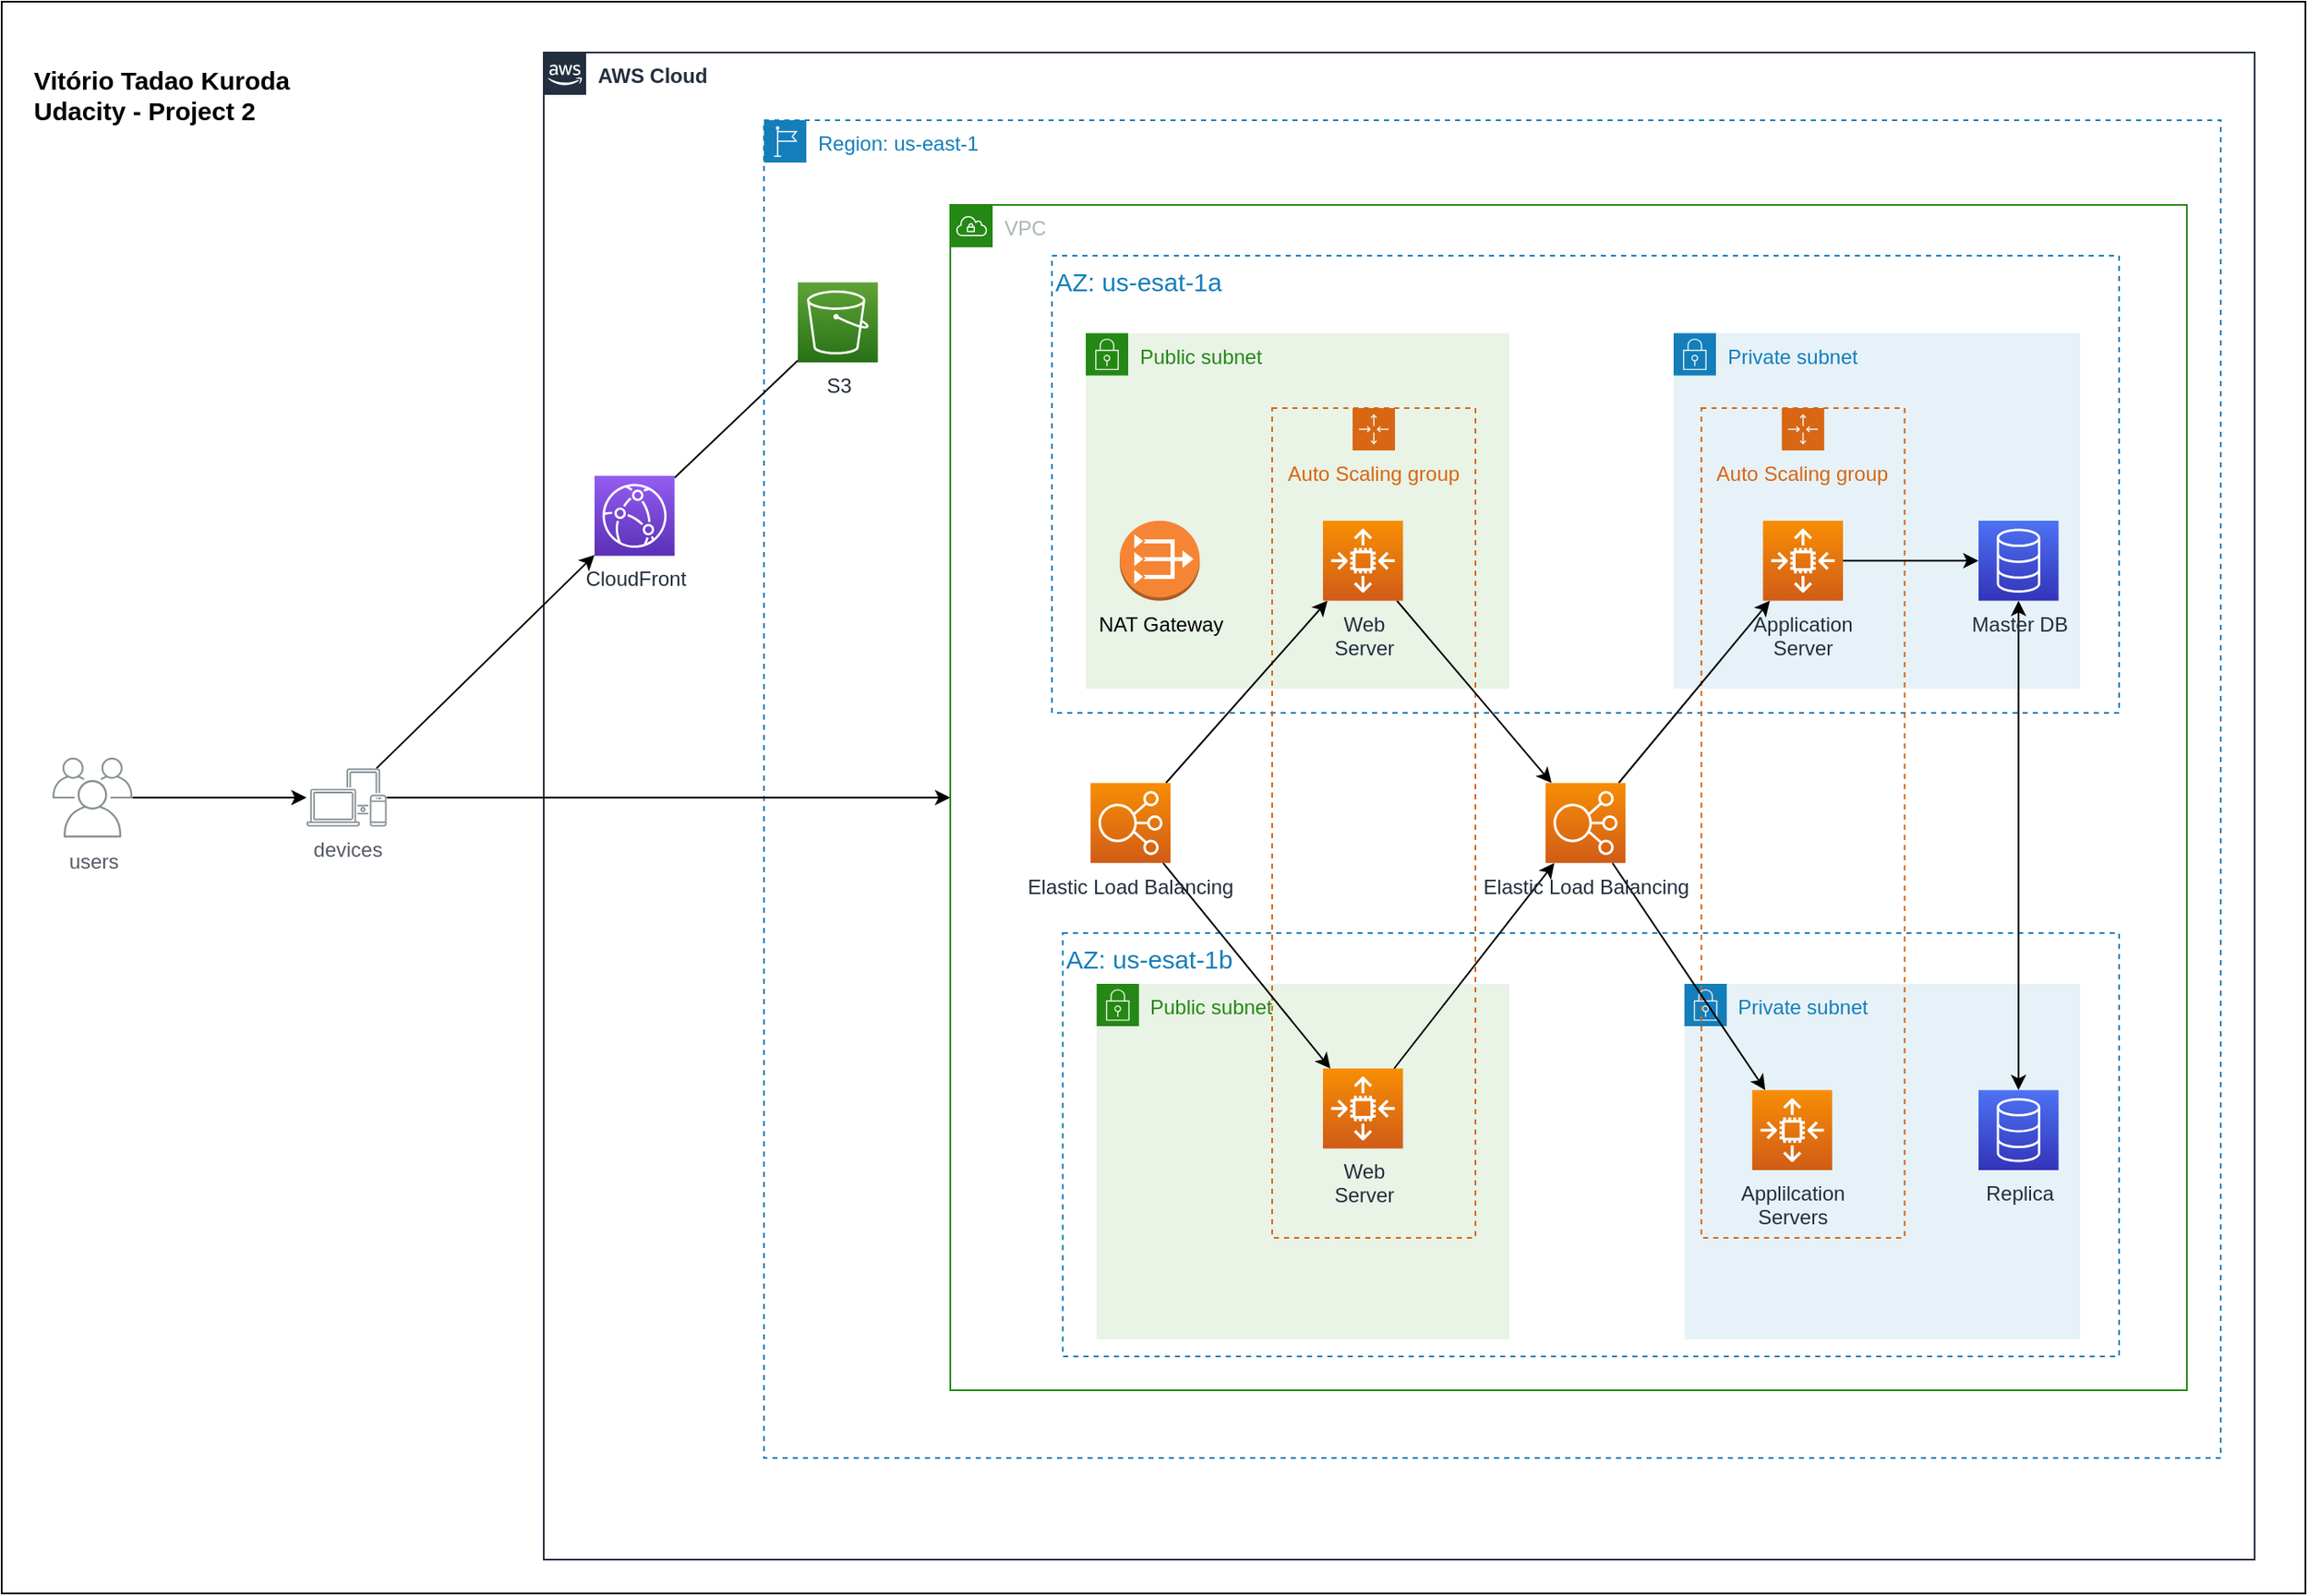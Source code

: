 <mxfile version="14.6.13" type="device" pages="2"><diagram id="rFyN48IHE8T1D7Lk6QfZ" name="Part 1"><mxGraphModel dx="2797" dy="1320" grid="1" gridSize="10" guides="1" tooltips="1" connect="1" arrows="1" fold="1" page="1" pageScale="1" pageWidth="827" pageHeight="1169" math="0" shadow="0"><root><mxCell id="0"/><mxCell id="1" parent="0"/><mxCell id="o8eoO-jk6uXOmHy0I1AO-51" value="" style="rounded=0;whiteSpace=wrap;html=1;fontSize=12;align=left;" parent="1" vertex="1"><mxGeometry x="-800" y="30" width="1360" height="940" as="geometry"/></mxCell><mxCell id="o8eoO-jk6uXOmHy0I1AO-1" value="AWS Cloud" style="points=[[0,0],[0.25,0],[0.5,0],[0.75,0],[1,0],[1,0.25],[1,0.5],[1,0.75],[1,1],[0.75,1],[0.5,1],[0.25,1],[0,1],[0,0.75],[0,0.5],[0,0.25]];outlineConnect=0;gradientColor=none;html=1;whiteSpace=wrap;fontSize=12;fontStyle=1;shape=mxgraph.aws4.group;grIcon=mxgraph.aws4.group_aws_cloud_alt;strokeColor=#232F3E;fillColor=none;verticalAlign=top;align=left;spacingLeft=30;fontColor=#232F3E;dashed=0;" parent="1" vertex="1"><mxGeometry x="-480" y="60" width="1010" height="890" as="geometry"/></mxCell><mxCell id="o8eoO-jk6uXOmHy0I1AO-2" value="Vitório Tadao Kuroda&lt;br&gt;&lt;div&gt;&lt;span&gt;Udacity - Project 2&lt;/span&gt;&lt;/div&gt;" style="text;html=1;strokeColor=none;fillColor=none;align=left;verticalAlign=middle;whiteSpace=wrap;rounded=0;fontSize=15;fontStyle=1" parent="1" vertex="1"><mxGeometry x="-782.76" y="60" width="210" height="50" as="geometry"/></mxCell><mxCell id="o8eoO-jk6uXOmHy0I1AO-3" value="Region: us-east-1" style="points=[[0,0],[0.25,0],[0.5,0],[0.75,0],[1,0],[1,0.25],[1,0.5],[1,0.75],[1,1],[0.75,1],[0.5,1],[0.25,1],[0,1],[0,0.75],[0,0.5],[0,0.25]];outlineConnect=0;gradientColor=none;html=1;whiteSpace=wrap;fontSize=12;fontStyle=0;shape=mxgraph.aws4.group;grIcon=mxgraph.aws4.group_region;strokeColor=#147EBA;fillColor=none;verticalAlign=top;align=left;spacingLeft=30;fontColor=#147EBA;dashed=1;" parent="1" vertex="1"><mxGeometry x="-350" y="100" width="860" height="790" as="geometry"/></mxCell><mxCell id="o8eoO-jk6uXOmHy0I1AO-25" style="edgeStyle=none;rounded=0;orthogonalLoop=1;jettySize=auto;html=1;fontSize=12;endArrow=classic;endFill=1;startArrow=none;startFill=0;" parent="1" source="o8eoO-jk6uXOmHy0I1AO-4" target="o8eoO-jk6uXOmHy0I1AO-19" edge="1"><mxGeometry relative="1" as="geometry"/></mxCell><mxCell id="o8eoO-jk6uXOmHy0I1AO-36" style="edgeStyle=none;rounded=0;orthogonalLoop=1;jettySize=auto;html=1;entryX=0;entryY=0.5;entryDx=0;entryDy=0;fontSize=12;endArrow=classic;endFill=1;startArrow=none;startFill=0;" parent="1" source="o8eoO-jk6uXOmHy0I1AO-4" target="o8eoO-jk6uXOmHy0I1AO-6" edge="1"><mxGeometry relative="1" as="geometry"/></mxCell><mxCell id="o8eoO-jk6uXOmHy0I1AO-4" value="devices" style="outlineConnect=0;gradientColor=none;fontColor=#545B64;strokeColor=none;fillColor=#879196;dashed=0;verticalLabelPosition=bottom;verticalAlign=top;align=center;html=1;fontSize=12;fontStyle=0;aspect=fixed;shape=mxgraph.aws4.illustration_devices;pointerEvents=1" parent="1" vertex="1"><mxGeometry x="-620" y="482.75" width="47.244" height="34.49" as="geometry"/></mxCell><mxCell id="o8eoO-jk6uXOmHy0I1AO-24" style="edgeStyle=none;rounded=0;orthogonalLoop=1;jettySize=auto;html=1;fontSize=12;endArrow=classic;endFill=1;" parent="1" source="o8eoO-jk6uXOmHy0I1AO-5" target="o8eoO-jk6uXOmHy0I1AO-4" edge="1"><mxGeometry relative="1" as="geometry"/></mxCell><mxCell id="o8eoO-jk6uXOmHy0I1AO-5" value="users" style="outlineConnect=0;gradientColor=none;fontColor=#545B64;strokeColor=none;fillColor=#879196;dashed=0;verticalLabelPosition=bottom;verticalAlign=top;align=center;html=1;fontSize=12;fontStyle=0;aspect=fixed;shape=mxgraph.aws4.illustration_users;pointerEvents=1" parent="1" vertex="1"><mxGeometry x="-770" y="476.38" width="47.244" height="47.24" as="geometry"/></mxCell><mxCell id="o8eoO-jk6uXOmHy0I1AO-6" value="VPC" style="points=[[0,0],[0.25,0],[0.5,0],[0.75,0],[1,0],[1,0.25],[1,0.5],[1,0.75],[1,1],[0.75,1],[0.5,1],[0.25,1],[0,1],[0,0.75],[0,0.5],[0,0.25]];outlineConnect=0;gradientColor=none;html=1;whiteSpace=wrap;fontSize=12;fontStyle=0;shape=mxgraph.aws4.group;grIcon=mxgraph.aws4.group_vpc;strokeColor=#248814;fillColor=none;verticalAlign=top;align=left;spacingLeft=30;fontColor=#AAB7B8;dashed=0;" parent="1" vertex="1"><mxGeometry x="-240" y="150" width="730" height="700" as="geometry"/></mxCell><mxCell id="o8eoO-jk6uXOmHy0I1AO-7" value="AZ: us-esat-1a" style="fillColor=none;strokeColor=#147EBA;dashed=1;verticalAlign=top;fontStyle=0;fontColor=#147EBA;fontSize=15;align=left;" parent="1" vertex="1"><mxGeometry x="-180" y="180" width="630" height="270" as="geometry"/></mxCell><mxCell id="o8eoO-jk6uXOmHy0I1AO-8" value="AZ: us-esat-1b" style="fillColor=none;strokeColor=#147EBA;dashed=1;verticalAlign=top;fontStyle=0;fontColor=#147EBA;fontSize=15;align=left;" parent="1" vertex="1"><mxGeometry x="-173.62" y="580" width="623.62" height="250" as="geometry"/></mxCell><mxCell id="o8eoO-jk6uXOmHy0I1AO-9" value="Private subnet" style="points=[[0,0],[0.25,0],[0.5,0],[0.75,0],[1,0],[1,0.25],[1,0.5],[1,0.75],[1,1],[0.75,1],[0.5,1],[0.25,1],[0,1],[0,0.75],[0,0.5],[0,0.25]];outlineConnect=0;gradientColor=none;html=1;whiteSpace=wrap;fontSize=12;fontStyle=0;shape=mxgraph.aws4.group;grIcon=mxgraph.aws4.group_security_group;grStroke=0;strokeColor=#147EBA;fillColor=#E6F2F8;verticalAlign=top;align=left;spacingLeft=30;fontColor=#147EBA;dashed=0;" parent="1" vertex="1"><mxGeometry x="187" y="225.75" width="240" height="210" as="geometry"/></mxCell><mxCell id="o8eoO-jk6uXOmHy0I1AO-10" value="Private subnet" style="points=[[0,0],[0.25,0],[0.5,0],[0.75,0],[1,0],[1,0.25],[1,0.5],[1,0.75],[1,1],[0.75,1],[0.5,1],[0.25,1],[0,1],[0,0.75],[0,0.5],[0,0.25]];outlineConnect=0;gradientColor=none;html=1;whiteSpace=wrap;fontSize=12;fontStyle=0;shape=mxgraph.aws4.group;grIcon=mxgraph.aws4.group_security_group;grStroke=0;strokeColor=#147EBA;fillColor=#E6F2F8;verticalAlign=top;align=left;spacingLeft=30;fontColor=#147EBA;dashed=0;" parent="1" vertex="1"><mxGeometry x="193.38" y="610" width="233.62" height="210" as="geometry"/></mxCell><mxCell id="o8eoO-jk6uXOmHy0I1AO-11" value="Public subnet" style="points=[[0,0],[0.25,0],[0.5,0],[0.75,0],[1,0],[1,0.25],[1,0.5],[1,0.75],[1,1],[0.75,1],[0.5,1],[0.25,1],[0,1],[0,0.75],[0,0.5],[0,0.25]];outlineConnect=0;gradientColor=none;html=1;whiteSpace=wrap;fontSize=12;fontStyle=0;shape=mxgraph.aws4.group;grIcon=mxgraph.aws4.group_security_group;grStroke=0;strokeColor=#248814;fillColor=#E9F3E6;verticalAlign=top;align=left;spacingLeft=30;fontColor=#248814;dashed=0;" parent="1" vertex="1"><mxGeometry x="-160" y="225.75" width="250" height="210" as="geometry"/></mxCell><mxCell id="o8eoO-jk6uXOmHy0I1AO-12" value="Public subnet" style="points=[[0,0],[0.25,0],[0.5,0],[0.75,0],[1,0],[1,0.25],[1,0.5],[1,0.75],[1,1],[0.75,1],[0.5,1],[0.25,1],[0,1],[0,0.75],[0,0.5],[0,0.25]];outlineConnect=0;gradientColor=none;html=1;whiteSpace=wrap;fontSize=12;fontStyle=0;shape=mxgraph.aws4.group;grIcon=mxgraph.aws4.group_security_group;grStroke=0;strokeColor=#248814;fillColor=#E9F3E6;verticalAlign=top;align=left;spacingLeft=30;fontColor=#248814;dashed=0;" parent="1" vertex="1"><mxGeometry x="-153.62" y="610" width="243.62" height="210" as="geometry"/></mxCell><mxCell id="o8eoO-jk6uXOmHy0I1AO-18" value="NAT Gateway" style="outlineConnect=0;dashed=0;verticalLabelPosition=bottom;verticalAlign=top;align=center;html=1;shape=mxgraph.aws3.vpc_nat_gateway;fillColor=#F58534;gradientColor=none;fontSize=12;" parent="1" vertex="1"><mxGeometry x="-140" y="336.5" width="47.244" height="47.244" as="geometry"/></mxCell><mxCell id="o8eoO-jk6uXOmHy0I1AO-22" style="rounded=0;orthogonalLoop=1;jettySize=auto;html=1;fontSize=12;endArrow=none;endFill=0;" parent="1" source="o8eoO-jk6uXOmHy0I1AO-19" target="o8eoO-jk6uXOmHy0I1AO-20" edge="1"><mxGeometry relative="1" as="geometry"/></mxCell><mxCell id="o8eoO-jk6uXOmHy0I1AO-19" value="CloudFront" style="points=[[0,0,0],[0.25,0,0],[0.5,0,0],[0.75,0,0],[1,0,0],[0,1,0],[0.25,1,0],[0.5,1,0],[0.75,1,0],[1,1,0],[0,0.25,0],[0,0.5,0],[0,0.75,0],[1,0.25,0],[1,0.5,0],[1,0.75,0]];outlineConnect=0;fontColor=#232F3E;gradientColor=#945DF2;gradientDirection=north;fillColor=#5A30B5;strokeColor=#ffffff;dashed=0;verticalLabelPosition=bottom;verticalAlign=top;align=center;html=1;fontSize=12;fontStyle=0;aspect=fixed;shape=mxgraph.aws4.resourceIcon;resIcon=mxgraph.aws4.cloudfront;" parent="1" vertex="1"><mxGeometry x="-450" y="310" width="47.244" height="47.244" as="geometry"/></mxCell><mxCell id="o8eoO-jk6uXOmHy0I1AO-20" value="S3" style="points=[[0,0,0],[0.25,0,0],[0.5,0,0],[0.75,0,0],[1,0,0],[0,1,0],[0.25,1,0],[0.5,1,0],[0.75,1,0],[1,1,0],[0,0.25,0],[0,0.5,0],[0,0.75,0],[1,0.25,0],[1,0.5,0],[1,0.75,0]];outlineConnect=0;fontColor=#232F3E;gradientColor=#60A337;gradientDirection=north;fillColor=#277116;strokeColor=#ffffff;dashed=0;verticalLabelPosition=bottom;verticalAlign=top;align=center;html=1;fontSize=12;fontStyle=0;aspect=fixed;shape=mxgraph.aws4.resourceIcon;resIcon=mxgraph.aws4.s3;" parent="1" vertex="1"><mxGeometry x="-330" y="195.76" width="47.244" height="47.244" as="geometry"/></mxCell><mxCell id="o8eoO-jk6uXOmHy0I1AO-50" style="edgeStyle=none;rounded=0;orthogonalLoop=1;jettySize=auto;html=1;fontSize=12;startArrow=classic;startFill=1;endArrow=classic;endFill=1;" parent="1" source="o8eoO-jk6uXOmHy0I1AO-26" target="o8eoO-jk6uXOmHy0I1AO-27" edge="1"><mxGeometry relative="1" as="geometry"/></mxCell><mxCell id="o8eoO-jk6uXOmHy0I1AO-26" value="Master DB" style="points=[[0,0,0],[0.25,0,0],[0.5,0,0],[0.75,0,0],[1,0,0],[0,1,0],[0.25,1,0],[0.5,1,0],[0.75,1,0],[1,1,0],[0,0.25,0],[0,0.5,0],[0,0.75,0],[1,0.25,0],[1,0.5,0],[1,0.75,0]];outlineConnect=0;fontColor=#232F3E;gradientColor=#4D72F3;gradientDirection=north;fillColor=#3334B9;strokeColor=#ffffff;dashed=0;verticalLabelPosition=bottom;verticalAlign=top;align=center;html=1;fontSize=12;fontStyle=0;aspect=fixed;shape=mxgraph.aws4.resourceIcon;resIcon=mxgraph.aws4.database;" parent="1" vertex="1"><mxGeometry x="367" y="336.5" width="47.244" height="47.24" as="geometry"/></mxCell><mxCell id="o8eoO-jk6uXOmHy0I1AO-27" value="Replica" style="points=[[0,0,0],[0.25,0,0],[0.5,0,0],[0.75,0,0],[1,0,0],[0,1,0],[0.25,1,0],[0.5,1,0],[0.75,1,0],[1,1,0],[0,0.25,0],[0,0.5,0],[0,0.75,0],[1,0.25,0],[1,0.5,0],[1,0.75,0]];outlineConnect=0;fontColor=#232F3E;gradientColor=#4D72F3;gradientDirection=north;fillColor=#3334B9;strokeColor=#ffffff;dashed=0;verticalLabelPosition=bottom;verticalAlign=top;align=center;html=1;fontSize=12;fontStyle=0;aspect=fixed;shape=mxgraph.aws4.resourceIcon;resIcon=mxgraph.aws4.database;" parent="1" vertex="1"><mxGeometry x="367" y="672.76" width="47.244" height="47.24" as="geometry"/></mxCell><mxCell id="o8eoO-jk6uXOmHy0I1AO-37" value="Auto Scaling group" style="points=[[0,0],[0.25,0],[0.5,0],[0.75,0],[1,0],[1,0.25],[1,0.5],[1,0.75],[1,1],[0.75,1],[0.5,1],[0.25,1],[0,1],[0,0.75],[0,0.5],[0,0.25]];outlineConnect=0;gradientColor=none;html=1;whiteSpace=wrap;fontSize=12;fontStyle=0;shape=mxgraph.aws4.groupCenter;grIcon=mxgraph.aws4.group_auto_scaling_group;grStroke=1;strokeColor=#D86613;fillColor=none;verticalAlign=top;align=center;fontColor=#D86613;dashed=1;spacingTop=25;" parent="1" vertex="1"><mxGeometry x="-50" y="270" width="120" height="490" as="geometry"/></mxCell><mxCell id="o8eoO-jk6uXOmHy0I1AO-46" style="edgeStyle=none;rounded=0;orthogonalLoop=1;jettySize=auto;html=1;fontSize=12;startArrow=none;startFill=0;endArrow=classic;endFill=1;" parent="1" source="o8eoO-jk6uXOmHy0I1AO-34" target="o8eoO-jk6uXOmHy0I1AO-40" edge="1"><mxGeometry relative="1" as="geometry"/></mxCell><mxCell id="o8eoO-jk6uXOmHy0I1AO-34" value="Web&lt;br&gt;Server" style="points=[[0,0,0],[0.25,0,0],[0.5,0,0],[0.75,0,0],[1,0,0],[0,1,0],[0.25,1,0],[0.5,1,0],[0.75,1,0],[1,1,0],[0,0.25,0],[0,0.5,0],[0,0.75,0],[1,0.25,0],[1,0.5,0],[1,0.75,0]];outlineConnect=0;fontColor=#232F3E;gradientColor=#F78E04;gradientDirection=north;fillColor=#D05C17;strokeColor=#ffffff;dashed=0;verticalLabelPosition=bottom;verticalAlign=top;align=center;html=1;fontSize=12;fontStyle=0;aspect=fixed;shape=mxgraph.aws4.resourceIcon;resIcon=mxgraph.aws4.auto_scaling2;" parent="1" vertex="1"><mxGeometry x="-20" y="336.5" width="47.244" height="47.24" as="geometry"/></mxCell><mxCell id="o8eoO-jk6uXOmHy0I1AO-47" style="edgeStyle=none;rounded=0;orthogonalLoop=1;jettySize=auto;html=1;fontSize=12;startArrow=none;startFill=0;endArrow=classic;endFill=1;" parent="1" source="o8eoO-jk6uXOmHy0I1AO-31" target="o8eoO-jk6uXOmHy0I1AO-40" edge="1"><mxGeometry relative="1" as="geometry"/></mxCell><mxCell id="o8eoO-jk6uXOmHy0I1AO-31" value="Web&lt;br&gt;Server" style="points=[[0,0,0],[0.25,0,0],[0.5,0,0],[0.75,0,0],[1,0,0],[0,1,0],[0.25,1,0],[0.5,1,0],[0.75,1,0],[1,1,0],[0,0.25,0],[0,0.5,0],[0,0.75,0],[1,0.25,0],[1,0.5,0],[1,0.75,0]];outlineConnect=0;fontColor=#232F3E;gradientColor=#F78E04;gradientDirection=north;fillColor=#D05C17;strokeColor=#ffffff;dashed=0;verticalLabelPosition=bottom;verticalAlign=top;align=center;html=1;fontSize=12;fontStyle=0;aspect=fixed;shape=mxgraph.aws4.resourceIcon;resIcon=mxgraph.aws4.auto_scaling2;" parent="1" vertex="1"><mxGeometry x="-20" y="660" width="47.244" height="47.24" as="geometry"/></mxCell><mxCell id="o8eoO-jk6uXOmHy0I1AO-38" value="Auto Scaling group" style="points=[[0,0],[0.25,0],[0.5,0],[0.75,0],[1,0],[1,0.25],[1,0.5],[1,0.75],[1,1],[0.75,1],[0.5,1],[0.25,1],[0,1],[0,0.75],[0,0.5],[0,0.25]];outlineConnect=0;gradientColor=none;html=1;whiteSpace=wrap;fontSize=12;fontStyle=0;shape=mxgraph.aws4.groupCenter;grIcon=mxgraph.aws4.group_auto_scaling_group;grStroke=1;strokeColor=#D86613;fillColor=none;verticalAlign=top;align=center;fontColor=#D86613;dashed=1;spacingTop=25;" parent="1" vertex="1"><mxGeometry x="203.38" y="270" width="120" height="490" as="geometry"/></mxCell><mxCell id="o8eoO-jk6uXOmHy0I1AO-49" style="edgeStyle=none;rounded=0;orthogonalLoop=1;jettySize=auto;html=1;entryX=0;entryY=0.5;entryDx=0;entryDy=0;entryPerimeter=0;fontSize=12;startArrow=none;startFill=0;endArrow=classic;endFill=1;" parent="1" source="o8eoO-jk6uXOmHy0I1AO-33" target="o8eoO-jk6uXOmHy0I1AO-26" edge="1"><mxGeometry relative="1" as="geometry"/></mxCell><mxCell id="o8eoO-jk6uXOmHy0I1AO-33" value="Application&lt;br&gt;Server" style="points=[[0,0,0],[0.25,0,0],[0.5,0,0],[0.75,0,0],[1,0,0],[0,1,0],[0.25,1,0],[0.5,1,0],[0.75,1,0],[1,1,0],[0,0.25,0],[0,0.5,0],[0,0.75,0],[1,0.25,0],[1,0.5,0],[1,0.75,0]];outlineConnect=0;fontColor=#232F3E;gradientColor=#F78E04;gradientDirection=north;fillColor=#D05C17;strokeColor=#ffffff;dashed=0;verticalLabelPosition=bottom;verticalAlign=top;align=center;html=1;fontSize=12;fontStyle=0;aspect=fixed;shape=mxgraph.aws4.resourceIcon;resIcon=mxgraph.aws4.auto_scaling2;" parent="1" vertex="1"><mxGeometry x="239.76" y="336.5" width="47.244" height="47.24" as="geometry"/></mxCell><mxCell id="o8eoO-jk6uXOmHy0I1AO-32" value="Applilcation&lt;br&gt;Servers" style="points=[[0,0,0],[0.25,0,0],[0.5,0,0],[0.75,0,0],[1,0,0],[0,1,0],[0.25,1,0],[0.5,1,0],[0.75,1,0],[1,1,0],[0,0.25,0],[0,0.5,0],[0,0.75,0],[1,0.25,0],[1,0.5,0],[1,0.75,0]];outlineConnect=0;fontColor=#232F3E;gradientColor=#F78E04;gradientDirection=north;fillColor=#D05C17;strokeColor=#ffffff;dashed=0;verticalLabelPosition=bottom;verticalAlign=top;align=center;html=1;fontSize=12;fontStyle=0;aspect=fixed;shape=mxgraph.aws4.resourceIcon;resIcon=mxgraph.aws4.auto_scaling2;" parent="1" vertex="1"><mxGeometry x="233.38" y="672.76" width="47.244" height="47.24" as="geometry"/></mxCell><mxCell id="o8eoO-jk6uXOmHy0I1AO-42" style="edgeStyle=none;rounded=0;orthogonalLoop=1;jettySize=auto;html=1;fontSize=12;endArrow=classic;endFill=1;" parent="1" source="o8eoO-jk6uXOmHy0I1AO-35" target="o8eoO-jk6uXOmHy0I1AO-34" edge="1"><mxGeometry relative="1" as="geometry"/></mxCell><mxCell id="o8eoO-jk6uXOmHy0I1AO-45" style="edgeStyle=none;rounded=0;orthogonalLoop=1;jettySize=auto;html=1;fontSize=12;startArrow=none;startFill=0;endArrow=classic;endFill=1;" parent="1" source="o8eoO-jk6uXOmHy0I1AO-35" target="o8eoO-jk6uXOmHy0I1AO-31" edge="1"><mxGeometry relative="1" as="geometry"/></mxCell><mxCell id="o8eoO-jk6uXOmHy0I1AO-35" value="Elastic Load Balancing" style="points=[[0,0,0],[0.25,0,0],[0.5,0,0],[0.75,0,0],[1,0,0],[0,1,0],[0.25,1,0],[0.5,1,0],[0.75,1,0],[1,1,0],[0,0.25,0],[0,0.5,0],[0,0.75,0],[1,0.25,0],[1,0.5,0],[1,0.75,0]];outlineConnect=0;fontColor=#232F3E;gradientColor=#F78E04;gradientDirection=north;fillColor=#D05C17;strokeColor=#ffffff;dashed=0;verticalLabelPosition=bottom;verticalAlign=top;align=center;html=1;fontSize=12;fontStyle=0;aspect=fixed;shape=mxgraph.aws4.resourceIcon;resIcon=mxgraph.aws4.elastic_load_balancing;" parent="1" vertex="1"><mxGeometry x="-157.24" y="491.38" width="47.244" height="47.24" as="geometry"/></mxCell><mxCell id="o8eoO-jk6uXOmHy0I1AO-43" style="edgeStyle=none;rounded=0;orthogonalLoop=1;jettySize=auto;html=1;fontSize=12;endArrow=classic;endFill=1;" parent="1" source="o8eoO-jk6uXOmHy0I1AO-40" target="o8eoO-jk6uXOmHy0I1AO-33" edge="1"><mxGeometry relative="1" as="geometry"/></mxCell><mxCell id="o8eoO-jk6uXOmHy0I1AO-48" style="edgeStyle=none;rounded=0;orthogonalLoop=1;jettySize=auto;html=1;fontSize=12;startArrow=none;startFill=0;endArrow=classic;endFill=1;" parent="1" source="o8eoO-jk6uXOmHy0I1AO-40" target="o8eoO-jk6uXOmHy0I1AO-32" edge="1"><mxGeometry relative="1" as="geometry"/></mxCell><mxCell id="o8eoO-jk6uXOmHy0I1AO-40" value="Elastic Load Balancing" style="points=[[0,0,0],[0.25,0,0],[0.5,0,0],[0.75,0,0],[1,0,0],[0,1,0],[0.25,1,0],[0.5,1,0],[0.75,1,0],[1,1,0],[0,0.25,0],[0,0.5,0],[0,0.75,0],[1,0.25,0],[1,0.5,0],[1,0.75,0]];outlineConnect=0;fontColor=#232F3E;gradientColor=#F78E04;gradientDirection=north;fillColor=#D05C17;strokeColor=#ffffff;dashed=0;verticalLabelPosition=bottom;verticalAlign=top;align=center;html=1;fontSize=12;fontStyle=0;aspect=fixed;shape=mxgraph.aws4.resourceIcon;resIcon=mxgraph.aws4.elastic_load_balancing;" parent="1" vertex="1"><mxGeometry x="111.38" y="491.38" width="47.244" height="47.24" as="geometry"/></mxCell></root></mxGraphModel></diagram><diagram id="2CwmhnMMjAOsKuxN8Nvt" name="Part-2"><mxGraphModel dx="2516" dy="1131" grid="1" gridSize="10" guides="1" tooltips="1" connect="1" arrows="1" fold="1" page="1" pageScale="1" pageWidth="827" pageHeight="1169" math="0" shadow="0"><root><mxCell id="-Uxm-MHp5z8EFARKj7J--0"/><mxCell id="-Uxm-MHp5z8EFARKj7J--1" parent="-Uxm-MHp5z8EFARKj7J--0"/><mxCell id="bx9TbimwLKQP0y-2rLMU-0" value="" style="rounded=0;whiteSpace=wrap;html=1;fontSize=12;align=left;" vertex="1" parent="-Uxm-MHp5z8EFARKj7J--1"><mxGeometry x="-800" y="30" width="790" height="580" as="geometry"/></mxCell><mxCell id="bx9TbimwLKQP0y-2rLMU-1" value="AWS Cloud" style="points=[[0,0],[0.25,0],[0.5,0],[0.75,0],[1,0],[1,0.25],[1,0.5],[1,0.75],[1,1],[0.75,1],[0.5,1],[0.25,1],[0,1],[0,0.75],[0,0.5],[0,0.25]];outlineConnect=0;gradientColor=none;html=1;whiteSpace=wrap;fontSize=12;fontStyle=1;shape=mxgraph.aws4.group;grIcon=mxgraph.aws4.group_aws_cloud_alt;strokeColor=#232F3E;fillColor=none;verticalAlign=top;align=left;spacingLeft=30;fontColor=#232F3E;dashed=0;" vertex="1" parent="-Uxm-MHp5z8EFARKj7J--1"><mxGeometry x="-558" y="70" width="510" height="500" as="geometry"/></mxCell><mxCell id="bx9TbimwLKQP0y-2rLMU-2" value="Vitório Tadao Kuroda&lt;br&gt;&lt;div&gt;&lt;span&gt;Udacity - Project 2&lt;/span&gt;&lt;/div&gt;" style="text;html=1;strokeColor=none;fillColor=none;align=left;verticalAlign=middle;whiteSpace=wrap;rounded=0;fontSize=15;fontStyle=1" vertex="1" parent="-Uxm-MHp5z8EFARKj7J--1"><mxGeometry x="-782.76" y="60" width="210" height="50" as="geometry"/></mxCell><mxCell id="bx9TbimwLKQP0y-2rLMU-4" style="edgeStyle=none;rounded=0;orthogonalLoop=1;jettySize=auto;html=1;fontSize=12;endArrow=classic;endFill=1;startArrow=none;startFill=0;" edge="1" parent="-Uxm-MHp5z8EFARKj7J--1" source="bx9TbimwLKQP0y-2rLMU-6" target="bx9TbimwLKQP0y-2rLMU-38"><mxGeometry relative="1" as="geometry"/></mxCell><mxCell id="bx9TbimwLKQP0y-2rLMU-6" value="devices" style="outlineConnect=0;gradientColor=none;fontColor=#545B64;strokeColor=none;fillColor=#879196;dashed=0;verticalLabelPosition=bottom;verticalAlign=top;align=center;html=1;fontSize=12;fontStyle=0;aspect=fixed;shape=mxgraph.aws4.illustration_devices;pointerEvents=1" vertex="1" parent="-Uxm-MHp5z8EFARKj7J--1"><mxGeometry x="-668" y="266.38" width="47.244" height="34.49" as="geometry"/></mxCell><mxCell id="bx9TbimwLKQP0y-2rLMU-7" style="edgeStyle=none;rounded=0;orthogonalLoop=1;jettySize=auto;html=1;fontSize=12;endArrow=classic;endFill=1;" edge="1" parent="-Uxm-MHp5z8EFARKj7J--1" source="bx9TbimwLKQP0y-2rLMU-8" target="bx9TbimwLKQP0y-2rLMU-6"><mxGeometry relative="1" as="geometry"/></mxCell><mxCell id="bx9TbimwLKQP0y-2rLMU-8" value="users" style="outlineConnect=0;gradientColor=none;fontColor=#545B64;strokeColor=none;fillColor=#879196;dashed=0;verticalLabelPosition=bottom;verticalAlign=top;align=center;html=1;fontSize=12;fontStyle=0;aspect=fixed;shape=mxgraph.aws4.illustration_users;pointerEvents=1" vertex="1" parent="-Uxm-MHp5z8EFARKj7J--1"><mxGeometry x="-778" y="260" width="47.244" height="47.24" as="geometry"/></mxCell><mxCell id="bx9TbimwLKQP0y-2rLMU-17" style="rounded=0;orthogonalLoop=1;jettySize=auto;html=1;fontSize=12;endArrow=classic;endFill=1;" edge="1" parent="-Uxm-MHp5z8EFARKj7J--1" source="bx9TbimwLKQP0y-2rLMU-18" target="bx9TbimwLKQP0y-2rLMU-19"><mxGeometry relative="1" as="geometry"/></mxCell><mxCell id="bx9TbimwLKQP0y-2rLMU-18" value="CloudFront" style="points=[[0,0,0],[0.25,0,0],[0.5,0,0],[0.75,0,0],[1,0,0],[0,1,0],[0.25,1,0],[0.5,1,0],[0.75,1,0],[1,1,0],[0,0.25,0],[0,0.5,0],[0,0.75,0],[1,0.25,0],[1,0.5,0],[1,0.75,0]];outlineConnect=0;fontColor=#232F3E;gradientColor=#945DF2;gradientDirection=north;fillColor=#5A30B5;strokeColor=#ffffff;dashed=0;verticalLabelPosition=bottom;verticalAlign=top;align=center;html=1;fontSize=12;fontStyle=0;aspect=fixed;shape=mxgraph.aws4.resourceIcon;resIcon=mxgraph.aws4.cloudfront;" vertex="1" parent="-Uxm-MHp5z8EFARKj7J--1"><mxGeometry x="-418" y="160" width="47.244" height="47.244" as="geometry"/></mxCell><mxCell id="bx9TbimwLKQP0y-2rLMU-19" value="S3" style="points=[[0,0,0],[0.25,0,0],[0.5,0,0],[0.75,0,0],[1,0,0],[0,1,0],[0.25,1,0],[0.5,1,0],[0.75,1,0],[1,1,0],[0,0.25,0],[0,0.5,0],[0,0.75,0],[1,0.25,0],[1,0.5,0],[1,0.75,0]];outlineConnect=0;fontColor=#232F3E;gradientColor=#60A337;gradientDirection=north;fillColor=#277116;strokeColor=#ffffff;dashed=0;verticalLabelPosition=bottom;verticalAlign=top;align=center;html=1;fontSize=12;fontStyle=0;aspect=fixed;shape=mxgraph.aws4.resourceIcon;resIcon=mxgraph.aws4.s3;" vertex="1" parent="-Uxm-MHp5z8EFARKj7J--1"><mxGeometry x="-298" y="160" width="47.244" height="47.244" as="geometry"/></mxCell><mxCell id="bx9TbimwLKQP0y-2rLMU-39" style="rounded=0;orthogonalLoop=1;jettySize=auto;html=1;" edge="1" parent="-Uxm-MHp5z8EFARKj7J--1" source="bx9TbimwLKQP0y-2rLMU-38" target="bx9TbimwLKQP0y-2rLMU-18"><mxGeometry relative="1" as="geometry"/></mxCell><mxCell id="bx9TbimwLKQP0y-2rLMU-43" style="edgeStyle=none;rounded=0;orthogonalLoop=1;jettySize=auto;html=1;entryX=0;entryY=0.5;entryDx=0;entryDy=0;entryPerimeter=0;" edge="1" parent="-Uxm-MHp5z8EFARKj7J--1" source="bx9TbimwLKQP0y-2rLMU-38" target="bx9TbimwLKQP0y-2rLMU-42"><mxGeometry relative="1" as="geometry"/></mxCell><mxCell id="bx9TbimwLKQP0y-2rLMU-38" value="Route53" style="points=[[0,0,0],[0.25,0,0],[0.5,0,0],[0.75,0,0],[1,0,0],[0,1,0],[0.25,1,0],[0.5,1,0],[0.75,1,0],[1,1,0],[0,0.25,0],[0,0.5,0],[0,0.75,0],[1,0.25,0],[1,0.5,0],[1,0.75,0]];outlineConnect=0;fontColor=#232F3E;gradientColor=#945DF2;gradientDirection=north;fillColor=#5A30B5;strokeColor=#ffffff;dashed=0;verticalLabelPosition=bottom;verticalAlign=top;align=center;html=1;fontSize=12;fontStyle=0;aspect=fixed;shape=mxgraph.aws4.resourceIcon;resIcon=mxgraph.aws4.route_53;" vertex="1" parent="-Uxm-MHp5z8EFARKj7J--1"><mxGeometry x="-538" y="260" width="47.244" height="47.24" as="geometry"/></mxCell><mxCell id="bx9TbimwLKQP0y-2rLMU-40" value="Cognito" style="points=[[0,0,0],[0.25,0,0],[0.5,0,0],[0.75,0,0],[1,0,0],[0,1,0],[0.25,1,0],[0.5,1,0],[0.75,1,0],[1,1,0],[0,0.25,0],[0,0.5,0],[0,0.75,0],[1,0.25,0],[1,0.5,0],[1,0.75,0]];outlineConnect=0;fontColor=#232F3E;gradientColor=#F54749;gradientDirection=north;fillColor=#C7131F;strokeColor=#ffffff;dashed=0;verticalLabelPosition=bottom;verticalAlign=top;align=center;html=1;fontSize=12;fontStyle=0;aspect=fixed;shape=mxgraph.aws4.resourceIcon;resIcon=mxgraph.aws4.cognito;" vertex="1" parent="-Uxm-MHp5z8EFARKj7J--1"><mxGeometry x="-418" y="450" width="47.244" height="47.24" as="geometry"/></mxCell><mxCell id="rV6NLJwaeZs57H9oGfpT-1" style="edgeStyle=none;rounded=0;orthogonalLoop=1;jettySize=auto;html=1;endArrow=classic;endFill=1;" edge="1" parent="-Uxm-MHp5z8EFARKj7J--1" source="bx9TbimwLKQP0y-2rLMU-41" target="bx9TbimwLKQP0y-2rLMU-19"><mxGeometry relative="1" as="geometry"/></mxCell><mxCell id="rV6NLJwaeZs57H9oGfpT-2" style="edgeStyle=none;rounded=0;orthogonalLoop=1;jettySize=auto;html=1;endArrow=classic;endFill=1;" edge="1" parent="-Uxm-MHp5z8EFARKj7J--1" source="bx9TbimwLKQP0y-2rLMU-41" target="bx9TbimwLKQP0y-2rLMU-46"><mxGeometry relative="1" as="geometry"/></mxCell><mxCell id="bx9TbimwLKQP0y-2rLMU-41" value="Lambda" style="points=[[0,0,0],[0.25,0,0],[0.5,0,0],[0.75,0,0],[1,0,0],[0,1,0],[0.25,1,0],[0.5,1,0],[0.75,1,0],[1,1,0],[0,0.25,0],[0,0.5,0],[0,0.75,0],[1,0.25,0],[1,0.5,0],[1,0.75,0]];outlineConnect=0;fontColor=#232F3E;gradientColor=#F78E04;gradientDirection=north;fillColor=#D05C17;strokeColor=#ffffff;dashed=0;verticalLabelPosition=bottom;verticalAlign=top;align=center;html=1;fontSize=12;fontStyle=0;aspect=fixed;shape=mxgraph.aws4.resourceIcon;resIcon=mxgraph.aws4.lambda;" vertex="1" parent="-Uxm-MHp5z8EFARKj7J--1"><mxGeometry x="-298" y="330" width="47.244" height="47.24" as="geometry"/></mxCell><mxCell id="bx9TbimwLKQP0y-2rLMU-45" style="edgeStyle=none;rounded=0;orthogonalLoop=1;jettySize=auto;html=1;" edge="1" parent="-Uxm-MHp5z8EFARKj7J--1" source="bx9TbimwLKQP0y-2rLMU-42" target="bx9TbimwLKQP0y-2rLMU-40"><mxGeometry relative="1" as="geometry"/></mxCell><mxCell id="rV6NLJwaeZs57H9oGfpT-0" style="edgeStyle=none;rounded=0;orthogonalLoop=1;jettySize=auto;html=1;endArrow=classic;endFill=1;" edge="1" parent="-Uxm-MHp5z8EFARKj7J--1" source="bx9TbimwLKQP0y-2rLMU-42" target="bx9TbimwLKQP0y-2rLMU-41"><mxGeometry relative="1" as="geometry"/></mxCell><mxCell id="bx9TbimwLKQP0y-2rLMU-42" value="API Gateway" style="points=[[0,0,0],[0.25,0,0],[0.5,0,0],[0.75,0,0],[1,0,0],[0,1,0],[0.25,1,0],[0.5,1,0],[0.75,1,0],[1,1,0],[0,0.25,0],[0,0.5,0],[0,0.75,0],[1,0.25,0],[1,0.5,0],[1,0.75,0]];outlineConnect=0;fontColor=#232F3E;gradientColor=#945DF2;gradientDirection=north;fillColor=#5A30B5;strokeColor=#ffffff;dashed=0;verticalLabelPosition=bottom;verticalAlign=top;align=center;html=1;fontSize=12;fontStyle=0;aspect=fixed;shape=mxgraph.aws4.resourceIcon;resIcon=mxgraph.aws4.api_gateway;" vertex="1" parent="-Uxm-MHp5z8EFARKj7J--1"><mxGeometry x="-418" y="330" width="47.244" height="47.24" as="geometry"/></mxCell><mxCell id="bx9TbimwLKQP0y-2rLMU-46" value="Dynamo DB" style="points=[[0,0,0],[0.25,0,0],[0.5,0,0],[0.75,0,0],[1,0,0],[0,1,0],[0.25,1,0],[0.5,1,0],[0.75,1,0],[1,1,0],[0,0.25,0],[0,0.5,0],[0,0.75,0],[1,0.25,0],[1,0.5,0],[1,0.75,0]];outlineConnect=0;fontColor=#232F3E;gradientColor=#4D72F3;gradientDirection=north;fillColor=#3334B9;strokeColor=#ffffff;dashed=0;verticalLabelPosition=bottom;verticalAlign=top;align=center;html=1;fontSize=12;fontStyle=0;aspect=fixed;shape=mxgraph.aws4.resourceIcon;resIcon=mxgraph.aws4.dynamodb;" vertex="1" parent="-Uxm-MHp5z8EFARKj7J--1"><mxGeometry x="-158.0" y="330" width="47.244" height="47.24" as="geometry"/></mxCell></root></mxGraphModel></diagram></mxfile>